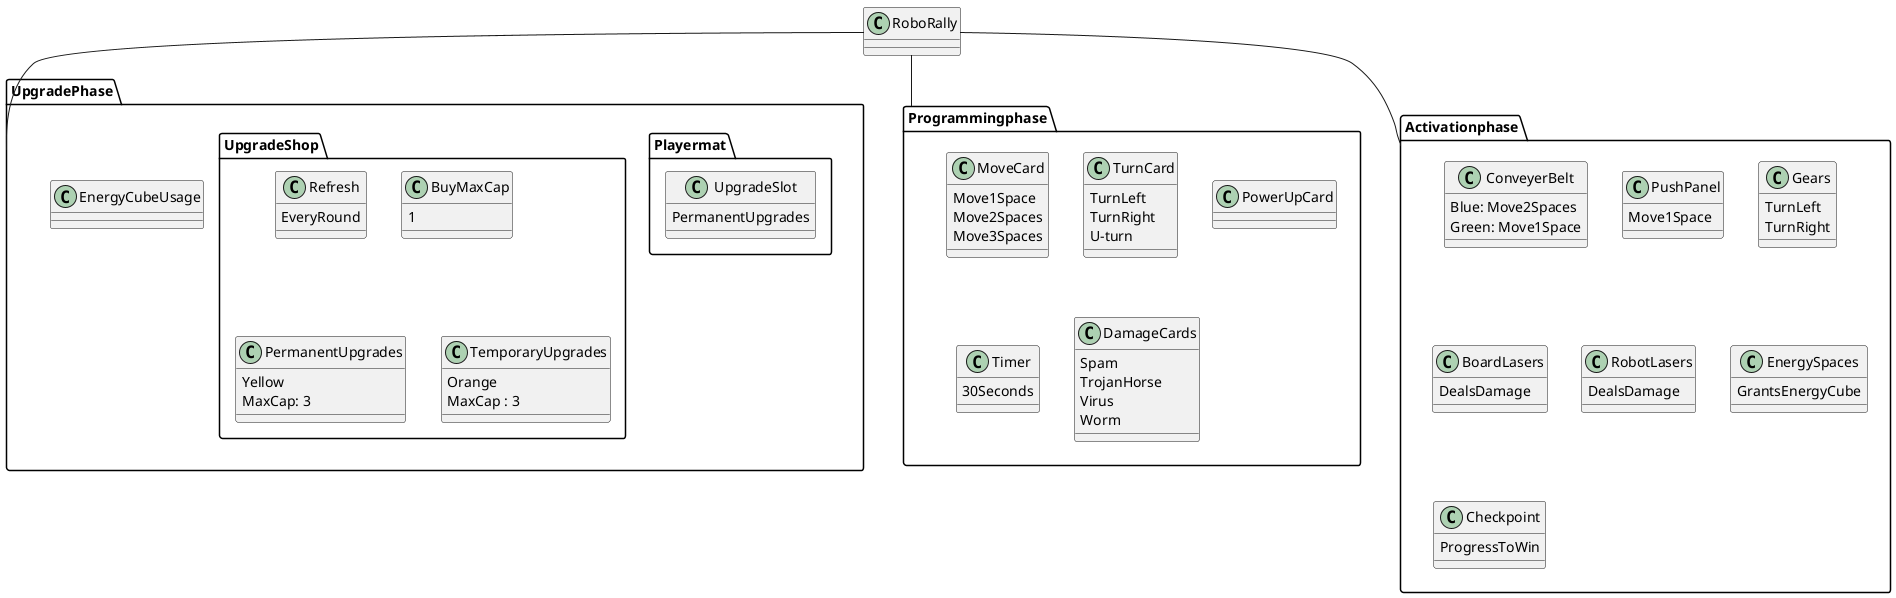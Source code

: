 @startuml

class RoboRally
RoboRally -- UpgradePhase
RoboRally -- Programmingphase
RoboRally -- Activationphase

package UpgradePhase{
package Playermat{
class UpgradeSlot{
PermanentUpgrades
}
}
class EnergyCubeUsage
package UpgradeShop{
class Refresh{
EveryRound
}
class BuyMaxCap{
1
}
class PermanentUpgrades{
Yellow
MaxCap: 3
}
class TemporaryUpgrades{
Orange
MaxCap : 3
}
}
}

package Programmingphase{
class MoveCard{
Move1Space
Move2Spaces
Move3Spaces
}
class TurnCard{
TurnLeft
TurnRight
U-turn
}
class PowerUpCard
class Timer{
30Seconds
}
class DamageCards{
Spam
TrojanHorse
Virus
Worm
}
}

package Activationphase{
class ConveyerBelt{
Blue: Move2Spaces
Green: Move1Space
}
class PushPanel{
Move1Space
}
class Gears{
TurnLeft
TurnRight
}
class BoardLasers{
DealsDamage
}
class RobotLasers{
DealsDamage
}
class EnergySpaces{
GrantsEnergyCube
}
class Checkpoint{
ProgressToWin
}

}



@enduml